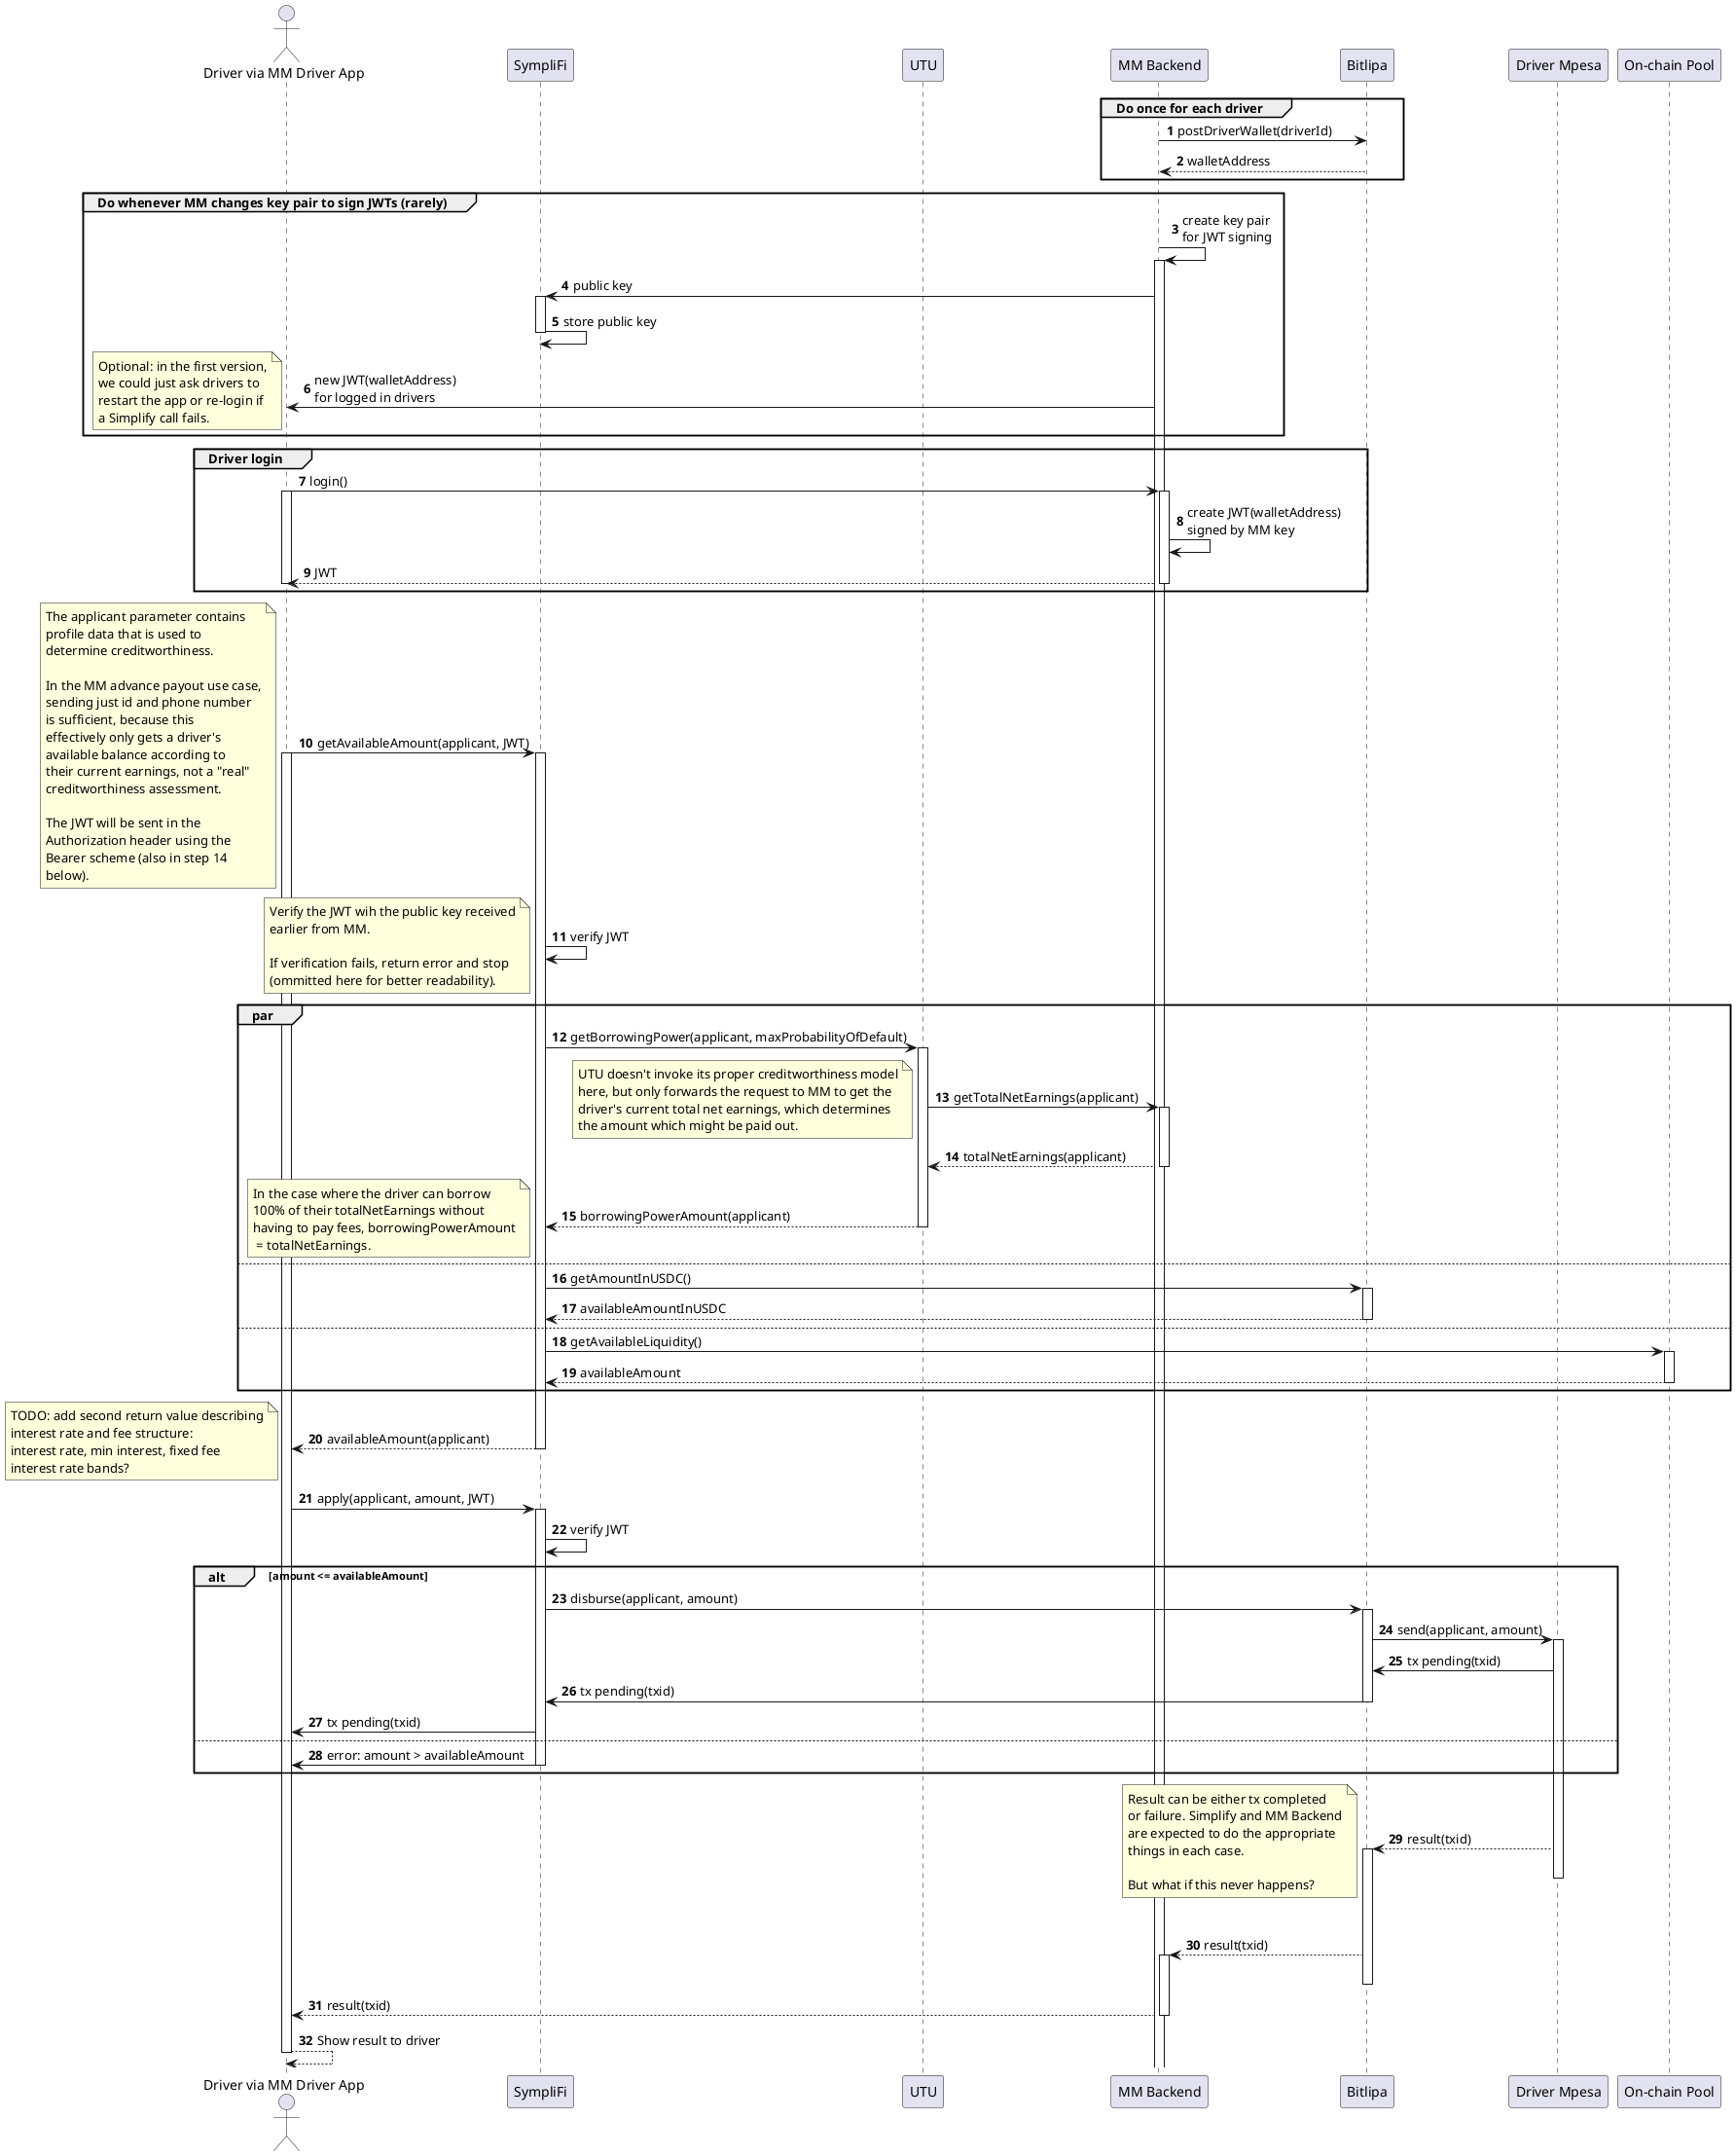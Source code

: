 @startuml
'https://plantuml.com/sequence-diagram

autonumber

actor "Driver via MM Driver App" As MMd
participant SympliFi As S
participant UTU As U
participant "MM Backend" As MMb
participant Bitlipa As B
participant "Driver Mpesa" As M
participant "On-chain Pool" As P

group Do once for each driver
MMb -> B : postDriverWallet(driverId)
return walletAddress
end group

group Do whenever MM changes key pair to sign JWTs (rarely)
MMb -> MMb ++: create key pair\nfor JWT signing

MMb -> S ++ : public key
S -> S: store public key
deactivate S

MMb -> MMd : new JWT(walletAddress)\nfor logged in drivers
note left
Optional: in the first version,
we could just ask drivers to
restart the app or re-login if
a Simplify call fails.
end note

end group

group Driver login
MMd -> MMb ++ : login()
activate MMd
MMb -> MMb: create JWT(walletAddress)\nsigned by MM key
return JWT
deactivate MMd
end group

MMd -> S ++ : getAvailableAmount(applicant, JWT)
activate MMd
note left
The applicant parameter contains
profile data that is used to
determine creditworthiness.

In the MM advance payout use case,
sending just id and phone number
is sufficient, because this
effectively only gets a driver's
available balance according to
their current earnings, not a "real"
creditworthiness assessment.

The JWT will be sent in the
Authorization header using the
Bearer scheme (also in step 14
below).
end note

S -> S : verify JWT
note left
Verify the JWT wih the public key received
earlier from MM.

If verification fails, return error and stop
(ommitted here for better readability).
end note

par
S -> U ++ : getBorrowingPower(applicant, maxProbabilityOfDefault)
U -> MMb ++ : getTotalNetEarnings(applicant)
note left
UTU doesn't invoke its proper creditworthiness model
here, but only forwards the request to MM to get the
driver's current total net earnings, which determines
the amount which might be paid out.
end note

return totalNetEarnings(applicant)
return borrowingPowerAmount(applicant)
note left
In the case where the driver can borrow
100% of their totalNetEarnings without
having to pay fees, borrowingPowerAmount
 = totalNetEarnings.
end note

also
S -> B ++ : getAmountInUSDC()
return availableAmountInUSDC

also
S -> P ++ : getAvailableLiquidity()
return availableAmount
end par

return availableAmount(applicant)
note left
TODO: add second return value describing
interest rate and fee structure:
interest rate, min interest, fixed fee
interest rate bands?
end note


    MMd -> S ++ : apply(applicant, amount, JWT)
    S -> S : verify JWT

    alt amount <= availableAmount
      S -> B ++ : disburse(applicant, amount)

      B -> M ++ : send(applicant, amount)
      M -> B : tx pending(txid)
      B -> S : tx pending(txid)
      deactivate B
      S -> MMd : tx pending(txid)
    else
      S -> MMd : error: amount > availableAmount
      deactivate S
    end


M --> B ++ : result(txid)
deactivate M
note left
    Result can be either tx completed
    or failure. Simplify and MM Backend
    are expected to do the appropriate
    things in each case.

    But what if this never happens?
end note
B --> MMb ++ : result(txid)
deactivate B
deactivate S
MMb --> MMd : result(txid)
deactivate MMb
MMd --> MMd : Show result to driver
deactivate MMd
@enduml
